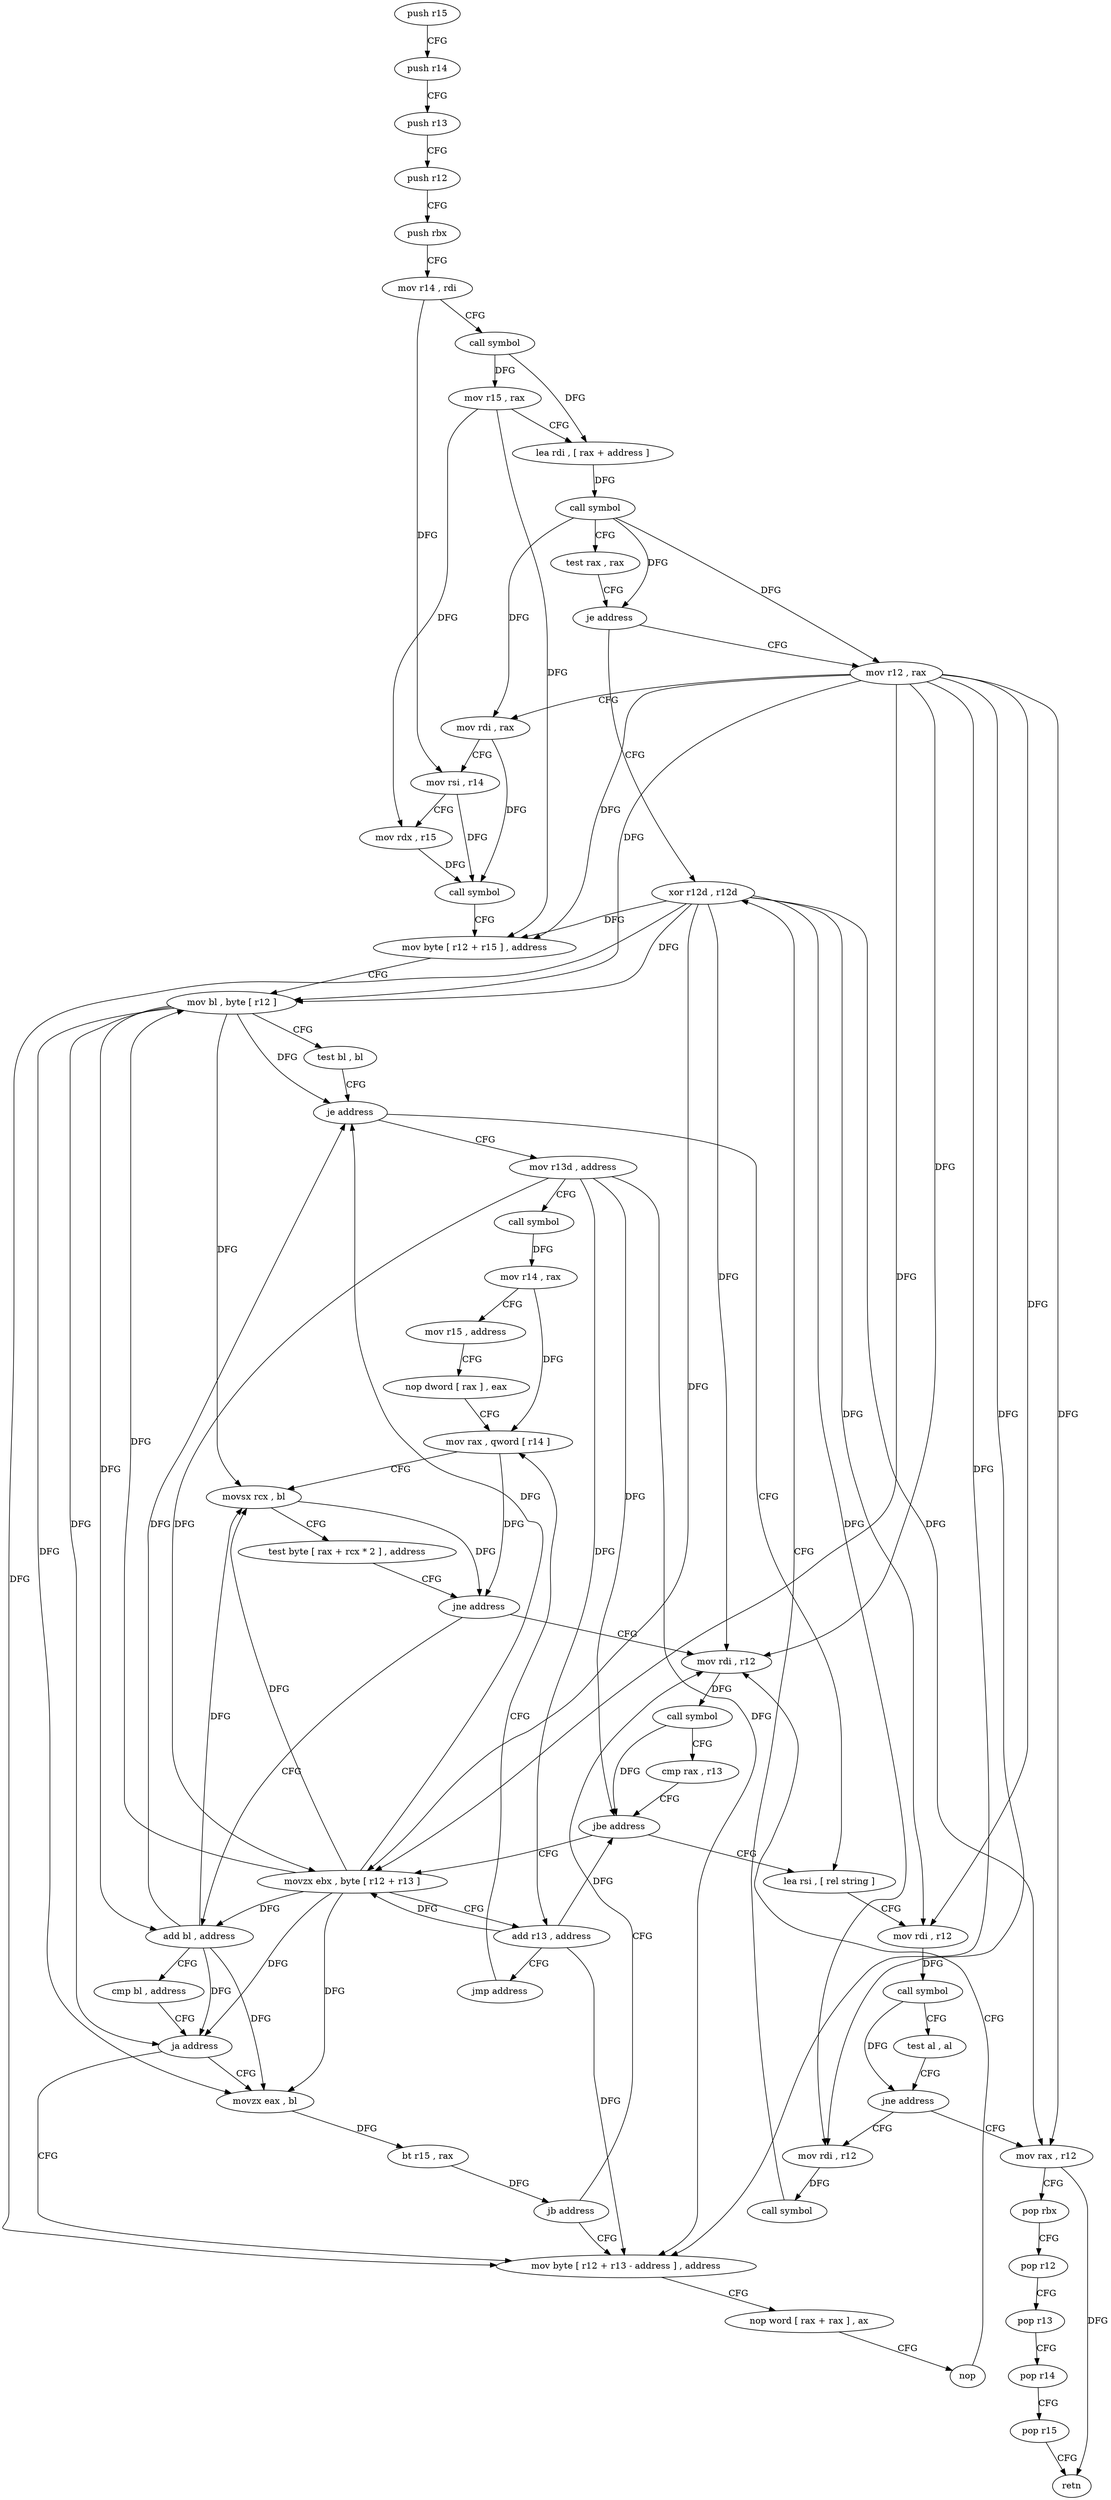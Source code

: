 digraph "func" {
"76560" [label = "push r15" ]
"76562" [label = "push r14" ]
"76564" [label = "push r13" ]
"76566" [label = "push r12" ]
"76568" [label = "push rbx" ]
"76569" [label = "mov r14 , rdi" ]
"76572" [label = "call symbol" ]
"76577" [label = "mov r15 , rax" ]
"76580" [label = "lea rdi , [ rax + address ]" ]
"76584" [label = "call symbol" ]
"76589" [label = "test rax , rax" ]
"76592" [label = "je address" ]
"76755" [label = "xor r12d , r12d" ]
"76598" [label = "mov r12 , rax" ]
"76758" [label = "mov rax , r12" ]
"76601" [label = "mov rdi , rax" ]
"76604" [label = "mov rsi , r14" ]
"76607" [label = "mov rdx , r15" ]
"76610" [label = "call symbol" ]
"76615" [label = "mov byte [ r12 + r15 ] , address" ]
"76620" [label = "mov bl , byte [ r12 ]" ]
"76624" [label = "test bl , bl" ]
"76626" [label = "je address" ]
"76728" [label = "lea rsi , [ rel string ]" ]
"76628" [label = "mov r13d , address" ]
"76735" [label = "mov rdi , r12" ]
"76738" [label = "call symbol" ]
"76743" [label = "test al , al" ]
"76745" [label = "jne address" ]
"76747" [label = "mov rdi , r12" ]
"76634" [label = "call symbol" ]
"76639" [label = "mov r14 , rax" ]
"76642" [label = "mov r15 , address" ]
"76652" [label = "nop dword [ rax ] , eax" ]
"76656" [label = "mov rax , qword [ r14 ]" ]
"76761" [label = "pop rbx" ]
"76762" [label = "pop r12" ]
"76764" [label = "pop r13" ]
"76766" [label = "pop r14" ]
"76768" [label = "pop r15" ]
"76770" [label = "retn" ]
"76750" [label = "call symbol" ]
"76704" [label = "mov rdi , r12" ]
"76707" [label = "call symbol" ]
"76712" [label = "cmp rax , r13" ]
"76715" [label = "jbe address" ]
"76717" [label = "movzx ebx , byte [ r12 + r13 ]" ]
"76669" [label = "add bl , address" ]
"76672" [label = "cmp bl , address" ]
"76675" [label = "ja address" ]
"76686" [label = "mov byte [ r12 + r13 - address ] , address" ]
"76677" [label = "movzx eax , bl" ]
"76722" [label = "add r13 , address" ]
"76726" [label = "jmp address" ]
"76692" [label = "nop word [ rax + rax ] , ax" ]
"76702" [label = "nop" ]
"76680" [label = "bt r15 , rax" ]
"76684" [label = "jb address" ]
"76659" [label = "movsx rcx , bl" ]
"76663" [label = "test byte [ rax + rcx * 2 ] , address" ]
"76667" [label = "jne address" ]
"76560" -> "76562" [ label = "CFG" ]
"76562" -> "76564" [ label = "CFG" ]
"76564" -> "76566" [ label = "CFG" ]
"76566" -> "76568" [ label = "CFG" ]
"76568" -> "76569" [ label = "CFG" ]
"76569" -> "76572" [ label = "CFG" ]
"76569" -> "76604" [ label = "DFG" ]
"76572" -> "76577" [ label = "DFG" ]
"76572" -> "76580" [ label = "DFG" ]
"76577" -> "76580" [ label = "CFG" ]
"76577" -> "76607" [ label = "DFG" ]
"76577" -> "76615" [ label = "DFG" ]
"76580" -> "76584" [ label = "DFG" ]
"76584" -> "76589" [ label = "CFG" ]
"76584" -> "76592" [ label = "DFG" ]
"76584" -> "76598" [ label = "DFG" ]
"76584" -> "76601" [ label = "DFG" ]
"76589" -> "76592" [ label = "CFG" ]
"76592" -> "76755" [ label = "CFG" ]
"76592" -> "76598" [ label = "CFG" ]
"76755" -> "76758" [ label = "DFG" ]
"76755" -> "76615" [ label = "DFG" ]
"76755" -> "76620" [ label = "DFG" ]
"76755" -> "76735" [ label = "DFG" ]
"76755" -> "76747" [ label = "DFG" ]
"76755" -> "76704" [ label = "DFG" ]
"76755" -> "76717" [ label = "DFG" ]
"76755" -> "76686" [ label = "DFG" ]
"76598" -> "76601" [ label = "CFG" ]
"76598" -> "76615" [ label = "DFG" ]
"76598" -> "76620" [ label = "DFG" ]
"76598" -> "76758" [ label = "DFG" ]
"76598" -> "76735" [ label = "DFG" ]
"76598" -> "76747" [ label = "DFG" ]
"76598" -> "76704" [ label = "DFG" ]
"76598" -> "76717" [ label = "DFG" ]
"76598" -> "76686" [ label = "DFG" ]
"76758" -> "76761" [ label = "CFG" ]
"76758" -> "76770" [ label = "DFG" ]
"76601" -> "76604" [ label = "CFG" ]
"76601" -> "76610" [ label = "DFG" ]
"76604" -> "76607" [ label = "CFG" ]
"76604" -> "76610" [ label = "DFG" ]
"76607" -> "76610" [ label = "DFG" ]
"76610" -> "76615" [ label = "CFG" ]
"76615" -> "76620" [ label = "CFG" ]
"76620" -> "76624" [ label = "CFG" ]
"76620" -> "76626" [ label = "DFG" ]
"76620" -> "76659" [ label = "DFG" ]
"76620" -> "76669" [ label = "DFG" ]
"76620" -> "76675" [ label = "DFG" ]
"76620" -> "76677" [ label = "DFG" ]
"76624" -> "76626" [ label = "CFG" ]
"76626" -> "76728" [ label = "CFG" ]
"76626" -> "76628" [ label = "CFG" ]
"76728" -> "76735" [ label = "CFG" ]
"76628" -> "76634" [ label = "CFG" ]
"76628" -> "76715" [ label = "DFG" ]
"76628" -> "76717" [ label = "DFG" ]
"76628" -> "76722" [ label = "DFG" ]
"76628" -> "76686" [ label = "DFG" ]
"76735" -> "76738" [ label = "DFG" ]
"76738" -> "76743" [ label = "CFG" ]
"76738" -> "76745" [ label = "DFG" ]
"76743" -> "76745" [ label = "CFG" ]
"76745" -> "76758" [ label = "CFG" ]
"76745" -> "76747" [ label = "CFG" ]
"76747" -> "76750" [ label = "DFG" ]
"76634" -> "76639" [ label = "DFG" ]
"76639" -> "76642" [ label = "CFG" ]
"76639" -> "76656" [ label = "DFG" ]
"76642" -> "76652" [ label = "CFG" ]
"76652" -> "76656" [ label = "CFG" ]
"76656" -> "76659" [ label = "CFG" ]
"76656" -> "76667" [ label = "DFG" ]
"76761" -> "76762" [ label = "CFG" ]
"76762" -> "76764" [ label = "CFG" ]
"76764" -> "76766" [ label = "CFG" ]
"76766" -> "76768" [ label = "CFG" ]
"76768" -> "76770" [ label = "CFG" ]
"76750" -> "76755" [ label = "CFG" ]
"76704" -> "76707" [ label = "DFG" ]
"76707" -> "76712" [ label = "CFG" ]
"76707" -> "76715" [ label = "DFG" ]
"76712" -> "76715" [ label = "CFG" ]
"76715" -> "76728" [ label = "CFG" ]
"76715" -> "76717" [ label = "CFG" ]
"76717" -> "76722" [ label = "CFG" ]
"76717" -> "76626" [ label = "DFG" ]
"76717" -> "76659" [ label = "DFG" ]
"76717" -> "76669" [ label = "DFG" ]
"76717" -> "76675" [ label = "DFG" ]
"76717" -> "76620" [ label = "DFG" ]
"76717" -> "76677" [ label = "DFG" ]
"76669" -> "76672" [ label = "CFG" ]
"76669" -> "76626" [ label = "DFG" ]
"76669" -> "76659" [ label = "DFG" ]
"76669" -> "76675" [ label = "DFG" ]
"76669" -> "76677" [ label = "DFG" ]
"76672" -> "76675" [ label = "CFG" ]
"76675" -> "76686" [ label = "CFG" ]
"76675" -> "76677" [ label = "CFG" ]
"76686" -> "76692" [ label = "CFG" ]
"76677" -> "76680" [ label = "DFG" ]
"76722" -> "76726" [ label = "CFG" ]
"76722" -> "76715" [ label = "DFG" ]
"76722" -> "76717" [ label = "DFG" ]
"76722" -> "76686" [ label = "DFG" ]
"76726" -> "76656" [ label = "CFG" ]
"76692" -> "76702" [ label = "CFG" ]
"76702" -> "76704" [ label = "CFG" ]
"76680" -> "76684" [ label = "DFG" ]
"76684" -> "76704" [ label = "CFG" ]
"76684" -> "76686" [ label = "CFG" ]
"76659" -> "76663" [ label = "CFG" ]
"76659" -> "76667" [ label = "DFG" ]
"76663" -> "76667" [ label = "CFG" ]
"76667" -> "76704" [ label = "CFG" ]
"76667" -> "76669" [ label = "CFG" ]
}
